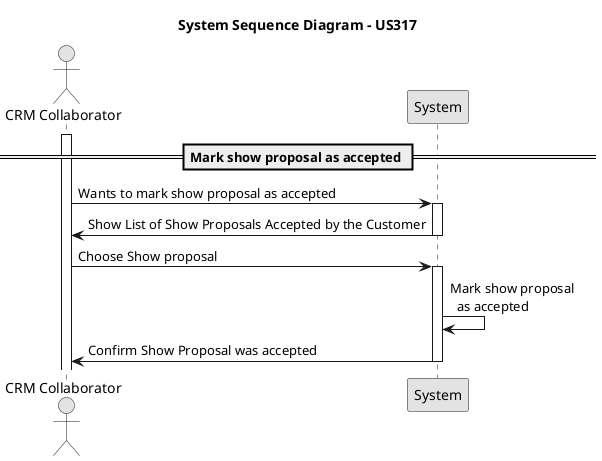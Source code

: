 @startuml
skinparam monochrome true
skinparam packageStyle rectangle
skinparam shadowing false

actor "CRM Collaborator" as crmCollaborator
participant "System" as system

title System Sequence Diagram - US317

== Mark show proposal as accepted ==
activate crmCollaborator

crmCollaborator -> system : Wants to mark show proposal as accepted
activate system

system -> crmCollaborator :  Show List of Show Proposals Accepted by the Customer
deactivate system
crmCollaborator -> system : Choose Show proposal

activate system
system -> system: Mark show proposal\n  as accepted
system -> crmCollaborator : Confirm Show Proposal was accepted
deactivate system



@enduml
